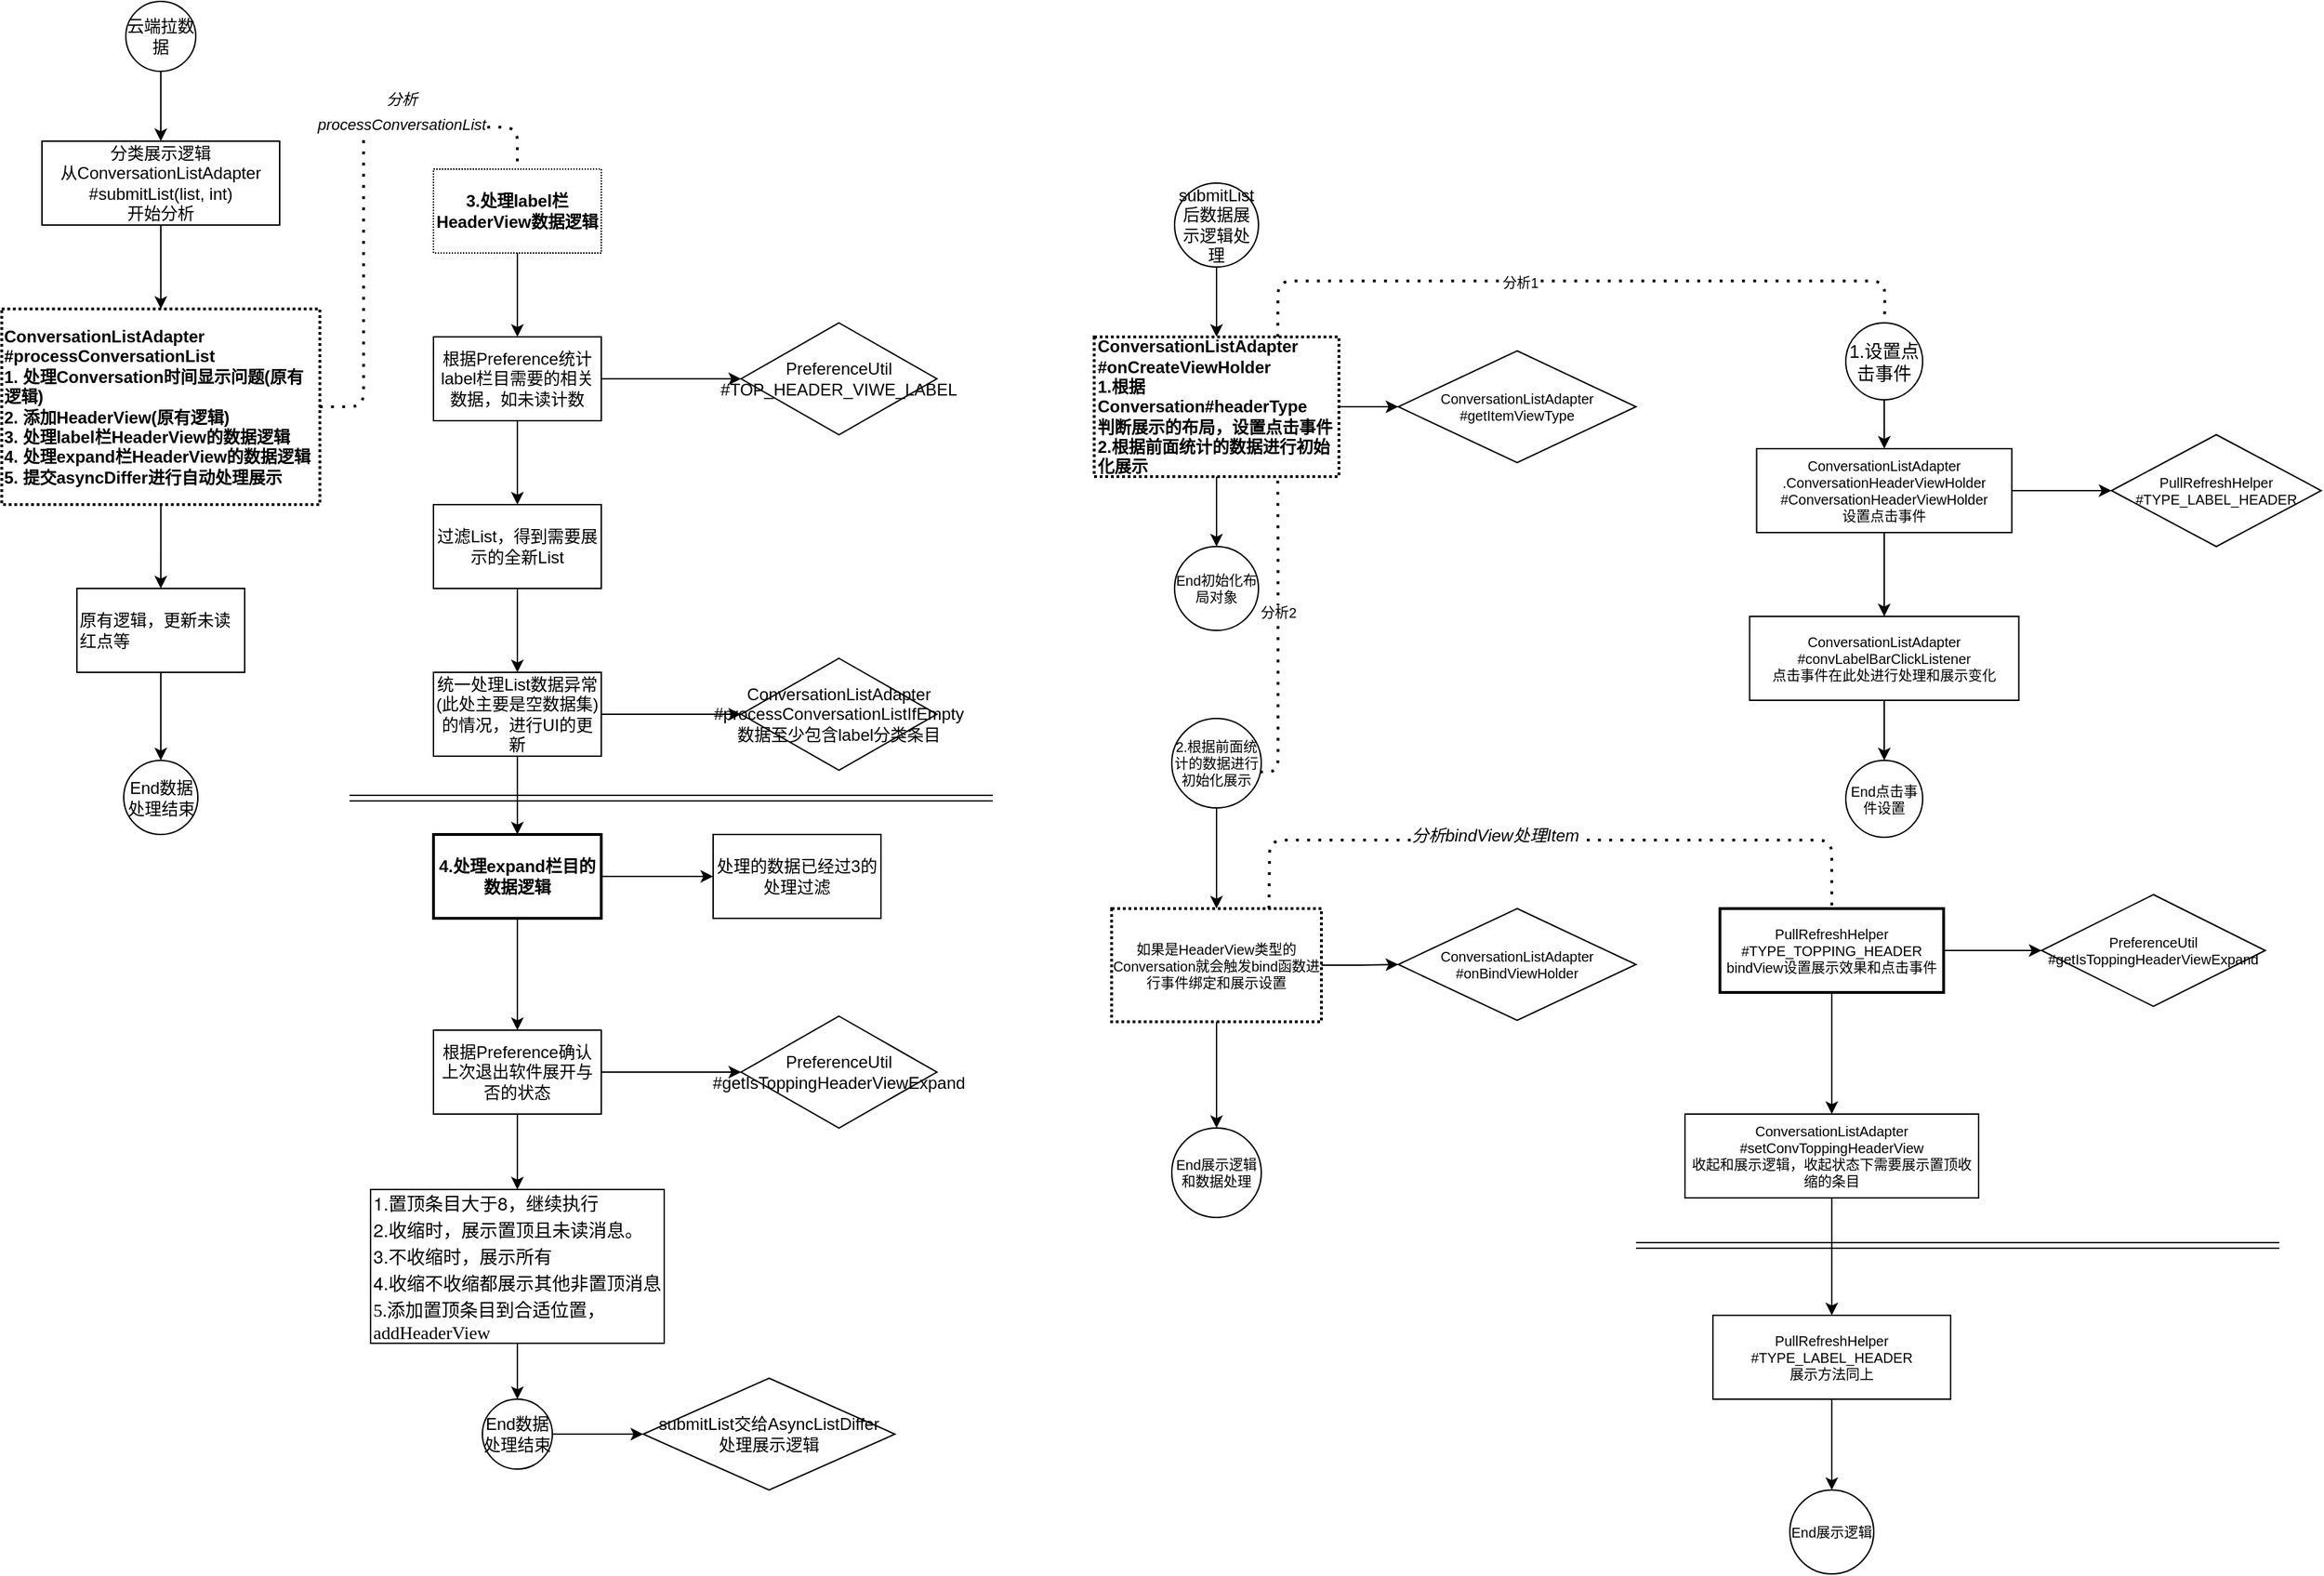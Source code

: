 <mxfile version="15.2.7" type="github">
  <diagram id="IGBvNR7luoZwhaY0mTcs" name="Page-1">
    <mxGraphModel dx="788" dy="512" grid="1" gridSize="10" guides="1" tooltips="1" connect="1" arrows="1" fold="1" page="1" pageScale="1" pageWidth="827" pageHeight="1169" math="0" shadow="0">
      <root>
        <mxCell id="0" />
        <mxCell id="1" parent="0" />
        <mxCell id="b08lvIi8KX81niR8Pxyj-5" value="" style="edgeStyle=orthogonalEdgeStyle;rounded=0;orthogonalLoop=1;jettySize=auto;html=1;" edge="1" parent="1" source="b08lvIi8KX81niR8Pxyj-1" target="b08lvIi8KX81niR8Pxyj-4">
          <mxGeometry relative="1" as="geometry" />
        </mxCell>
        <mxCell id="b08lvIi8KX81niR8Pxyj-1" value="分类展示逻辑&lt;br&gt;从ConversationListAdapter&lt;br&gt;#submitList(list, int)&lt;br&gt;开始分析" style="rounded=0;whiteSpace=wrap;html=1;" vertex="1" parent="1">
          <mxGeometry x="120" y="140" width="170" height="60" as="geometry" />
        </mxCell>
        <mxCell id="b08lvIi8KX81niR8Pxyj-3" style="edgeStyle=orthogonalEdgeStyle;rounded=0;orthogonalLoop=1;jettySize=auto;html=1;exitX=0.5;exitY=1;exitDx=0;exitDy=0;entryX=0.5;entryY=0;entryDx=0;entryDy=0;" edge="1" parent="1" source="b08lvIi8KX81niR8Pxyj-2" target="b08lvIi8KX81niR8Pxyj-1">
          <mxGeometry relative="1" as="geometry" />
        </mxCell>
        <mxCell id="b08lvIi8KX81niR8Pxyj-2" value="云端拉数据" style="ellipse;whiteSpace=wrap;html=1;aspect=fixed;" vertex="1" parent="1">
          <mxGeometry x="180" y="40" width="50" height="50" as="geometry" />
        </mxCell>
        <mxCell id="b08lvIi8KX81niR8Pxyj-7" value="" style="edgeStyle=orthogonalEdgeStyle;rounded=0;orthogonalLoop=1;jettySize=auto;html=1;" edge="1" parent="1" source="b08lvIi8KX81niR8Pxyj-4" target="b08lvIi8KX81niR8Pxyj-6">
          <mxGeometry relative="1" as="geometry" />
        </mxCell>
        <mxCell id="b08lvIi8KX81niR8Pxyj-4" value="&lt;div&gt;ConversationListAdapter&lt;/div&gt;&lt;div&gt;#processConversationList&lt;br&gt;&lt;/div&gt;&lt;div&gt;1. 处理Conversation时间显示问题(原有逻辑)&lt;/div&gt;&lt;div&gt;2. 添加HeaderView(原有逻辑)&lt;/div&gt;&lt;div&gt;3. 处理label栏HeaderView的数据逻辑&lt;/div&gt;&lt;div&gt;4. 处理expand栏HeaderView的数据逻辑&lt;/div&gt;&lt;div&gt;5. 提交asyncDiffer进行自动处理展示&lt;/div&gt;" style="whiteSpace=wrap;html=1;rounded=0;align=left;strokeWidth=2;dashed=1;dashPattern=1 1;fontStyle=1" vertex="1" parent="1">
          <mxGeometry x="91.25" y="260" width="227.5" height="140" as="geometry" />
        </mxCell>
        <mxCell id="b08lvIi8KX81niR8Pxyj-9" style="edgeStyle=orthogonalEdgeStyle;rounded=0;orthogonalLoop=1;jettySize=auto;html=1;exitX=0.5;exitY=1;exitDx=0;exitDy=0;entryX=0.5;entryY=0;entryDx=0;entryDy=0;" edge="1" parent="1" source="b08lvIi8KX81niR8Pxyj-6" target="b08lvIi8KX81niR8Pxyj-8">
          <mxGeometry relative="1" as="geometry" />
        </mxCell>
        <mxCell id="b08lvIi8KX81niR8Pxyj-6" value="原有逻辑，更新未读红点等" style="whiteSpace=wrap;html=1;rounded=0;align=left;" vertex="1" parent="1">
          <mxGeometry x="145" y="460" width="120" height="60" as="geometry" />
        </mxCell>
        <mxCell id="b08lvIi8KX81niR8Pxyj-8" value="End数据处理结束" style="ellipse;whiteSpace=wrap;html=1;aspect=fixed;align=center;" vertex="1" parent="1">
          <mxGeometry x="178.5" y="583" width="53" height="53" as="geometry" />
        </mxCell>
        <mxCell id="b08lvIi8KX81niR8Pxyj-12" value="" style="edgeStyle=orthogonalEdgeStyle;rounded=0;orthogonalLoop=1;jettySize=auto;html=1;" edge="1" parent="1" source="b08lvIi8KX81niR8Pxyj-10" target="b08lvIi8KX81niR8Pxyj-11">
          <mxGeometry relative="1" as="geometry" />
        </mxCell>
        <mxCell id="b08lvIi8KX81niR8Pxyj-10" value="3.处理label栏HeaderView数据逻辑" style="whiteSpace=wrap;html=1;align=center;dashed=1;dashPattern=1 1;fontStyle=1" vertex="1" parent="1">
          <mxGeometry x="400" y="160" width="120" height="60" as="geometry" />
        </mxCell>
        <mxCell id="b08lvIi8KX81niR8Pxyj-14" value="" style="edgeStyle=orthogonalEdgeStyle;rounded=0;orthogonalLoop=1;jettySize=auto;html=1;" edge="1" parent="1" source="b08lvIi8KX81niR8Pxyj-11" target="b08lvIi8KX81niR8Pxyj-13">
          <mxGeometry relative="1" as="geometry" />
        </mxCell>
        <mxCell id="b08lvIi8KX81niR8Pxyj-16" value="" style="edgeStyle=orthogonalEdgeStyle;rounded=0;orthogonalLoop=1;jettySize=auto;html=1;" edge="1" parent="1" source="b08lvIi8KX81niR8Pxyj-11" target="b08lvIi8KX81niR8Pxyj-15">
          <mxGeometry relative="1" as="geometry" />
        </mxCell>
        <mxCell id="b08lvIi8KX81niR8Pxyj-11" value="根据Preference统计label栏目需要的相关数据，如未读计数" style="whiteSpace=wrap;html=1;" vertex="1" parent="1">
          <mxGeometry x="400" y="280" width="120" height="60" as="geometry" />
        </mxCell>
        <mxCell id="b08lvIi8KX81niR8Pxyj-13" value="PreferenceUtil&lt;br&gt;#TOP_HEADER_VIWE_LABEL" style="rhombus;whiteSpace=wrap;html=1;" vertex="1" parent="1">
          <mxGeometry x="620" y="270" width="140" height="80" as="geometry" />
        </mxCell>
        <mxCell id="b08lvIi8KX81niR8Pxyj-18" value="" style="edgeStyle=orthogonalEdgeStyle;rounded=0;orthogonalLoop=1;jettySize=auto;html=1;" edge="1" parent="1" source="b08lvIi8KX81niR8Pxyj-15" target="b08lvIi8KX81niR8Pxyj-17">
          <mxGeometry relative="1" as="geometry" />
        </mxCell>
        <mxCell id="b08lvIi8KX81niR8Pxyj-15" value="过滤List，得到需要展示的全新List" style="whiteSpace=wrap;html=1;" vertex="1" parent="1">
          <mxGeometry x="400" y="400" width="120" height="60" as="geometry" />
        </mxCell>
        <mxCell id="b08lvIi8KX81niR8Pxyj-20" value="" style="edgeStyle=orthogonalEdgeStyle;rounded=0;orthogonalLoop=1;jettySize=auto;html=1;" edge="1" parent="1" source="b08lvIi8KX81niR8Pxyj-17" target="b08lvIi8KX81niR8Pxyj-19">
          <mxGeometry relative="1" as="geometry" />
        </mxCell>
        <mxCell id="b08lvIi8KX81niR8Pxyj-36" style="edgeStyle=orthogonalEdgeStyle;rounded=0;orthogonalLoop=1;jettySize=auto;html=1;exitX=0.5;exitY=1;exitDx=0;exitDy=0;entryX=0.5;entryY=0;entryDx=0;entryDy=0;labelBackgroundColor=#000000;strokeWidth=1;" edge="1" parent="1" source="b08lvIi8KX81niR8Pxyj-17" target="b08lvIi8KX81niR8Pxyj-21">
          <mxGeometry relative="1" as="geometry" />
        </mxCell>
        <mxCell id="b08lvIi8KX81niR8Pxyj-17" value="统一处理List数据异常(此处主要是空数据集)的情况，进行UI的更新" style="whiteSpace=wrap;html=1;" vertex="1" parent="1">
          <mxGeometry x="400" y="520" width="120" height="60" as="geometry" />
        </mxCell>
        <mxCell id="b08lvIi8KX81niR8Pxyj-19" value="ConversationListAdapter&lt;br&gt;#processConversationListIfEmpty&lt;br&gt;数据至少包含label分类条目" style="rhombus;whiteSpace=wrap;html=1;" vertex="1" parent="1">
          <mxGeometry x="620" y="510" width="140" height="80" as="geometry" />
        </mxCell>
        <mxCell id="b08lvIi8KX81niR8Pxyj-23" value="" style="edgeStyle=orthogonalEdgeStyle;rounded=0;orthogonalLoop=1;jettySize=auto;html=1;" edge="1" parent="1" source="b08lvIi8KX81niR8Pxyj-21" target="b08lvIi8KX81niR8Pxyj-22">
          <mxGeometry relative="1" as="geometry" />
        </mxCell>
        <mxCell id="b08lvIi8KX81niR8Pxyj-25" value="" style="edgeStyle=orthogonalEdgeStyle;rounded=0;orthogonalLoop=1;jettySize=auto;html=1;" edge="1" parent="1" source="b08lvIi8KX81niR8Pxyj-21" target="b08lvIi8KX81niR8Pxyj-24">
          <mxGeometry relative="1" as="geometry" />
        </mxCell>
        <mxCell id="b08lvIi8KX81niR8Pxyj-21" value="4.处理expand栏目的数据逻辑" style="whiteSpace=wrap;html=1;strokeWidth=2;align=center;fontStyle=1" vertex="1" parent="1">
          <mxGeometry x="400" y="636" width="120" height="60" as="geometry" />
        </mxCell>
        <mxCell id="b08lvIi8KX81niR8Pxyj-27" value="" style="edgeStyle=orthogonalEdgeStyle;rounded=0;orthogonalLoop=1;jettySize=auto;html=1;" edge="1" parent="1" source="b08lvIi8KX81niR8Pxyj-22" target="b08lvIi8KX81niR8Pxyj-26">
          <mxGeometry relative="1" as="geometry" />
        </mxCell>
        <mxCell id="b08lvIi8KX81niR8Pxyj-29" value="" style="edgeStyle=orthogonalEdgeStyle;rounded=0;orthogonalLoop=1;jettySize=auto;html=1;" edge="1" parent="1" source="b08lvIi8KX81niR8Pxyj-22" target="b08lvIi8KX81niR8Pxyj-28">
          <mxGeometry relative="1" as="geometry" />
        </mxCell>
        <mxCell id="b08lvIi8KX81niR8Pxyj-22" value="&lt;span&gt;根据Preference确认上次退出软件展开与否的状态&lt;/span&gt;" style="whiteSpace=wrap;html=1;fontStyle=0;strokeWidth=1;" vertex="1" parent="1">
          <mxGeometry x="400" y="776" width="120" height="60" as="geometry" />
        </mxCell>
        <mxCell id="b08lvIi8KX81niR8Pxyj-24" value="处理的数据已经过3的处理过滤" style="whiteSpace=wrap;html=1;fontStyle=0;strokeWidth=1;" vertex="1" parent="1">
          <mxGeometry x="600" y="636" width="120" height="60" as="geometry" />
        </mxCell>
        <mxCell id="b08lvIi8KX81niR8Pxyj-26" value="PreferenceUtil&lt;br&gt;#getIsToppingHeaderViewExpand" style="rhombus;whiteSpace=wrap;html=1;fontStyle=0;strokeWidth=1;" vertex="1" parent="1">
          <mxGeometry x="620" y="766" width="140" height="80" as="geometry" />
        </mxCell>
        <mxCell id="b08lvIi8KX81niR8Pxyj-32" style="edgeStyle=orthogonalEdgeStyle;rounded=0;orthogonalLoop=1;jettySize=auto;html=1;exitX=0.5;exitY=1;exitDx=0;exitDy=0;entryX=0.5;entryY=0;entryDx=0;entryDy=0;labelBackgroundColor=#000000;strokeWidth=1;" edge="1" parent="1" source="b08lvIi8KX81niR8Pxyj-28" target="b08lvIi8KX81niR8Pxyj-31">
          <mxGeometry relative="1" as="geometry" />
        </mxCell>
        <mxCell id="b08lvIi8KX81niR8Pxyj-28" value="&lt;p class=&quot;p1&quot; style=&quot;margin: 0px ; font-stretch: normal ; font-size: 13px ; line-height: normal ; font-family: &amp;#34;helvetica neue&amp;#34;&quot;&gt;1.置顶条目大于8，继续执行&lt;/p&gt;&lt;p class=&quot;p1&quot; style=&quot;margin: 0px ; font-stretch: normal ; font-size: 13px ; line-height: normal ; font-family: &amp;#34;helvetica neue&amp;#34;&quot;&gt;2.收缩时，展示置顶且未读消息。&lt;/p&gt;&lt;p class=&quot;p1&quot; style=&quot;margin: 0px ; font-stretch: normal ; font-size: 13px ; line-height: normal ; font-family: &amp;#34;helvetica neue&amp;#34;&quot;&gt;3.不收缩时，展示所有&lt;/p&gt;&lt;p class=&quot;p2&quot; style=&quot;margin: 0px ; font-stretch: normal ; font-size: 13px ; line-height: normal ; font-family: &amp;#34;pingfang sc&amp;#34;&quot;&gt;&lt;span class=&quot;s1&quot; style=&quot;font-stretch: normal ; line-height: normal ; font-family: &amp;#34;helvetica neue&amp;#34;&quot;&gt;4.&lt;/span&gt;收缩不收缩都展示其他非置顶消息&lt;/p&gt;&lt;p class=&quot;p2&quot; style=&quot;margin: 0px ; font-stretch: normal ; font-size: 13px ; line-height: normal ; font-family: &amp;#34;pingfang sc&amp;#34;&quot;&gt;5.添加置顶条目到合适位置，addHeaderView&lt;/p&gt;" style="whiteSpace=wrap;html=1;fontStyle=0;strokeWidth=1;align=left;" vertex="1" parent="1">
          <mxGeometry x="355" y="890" width="210" height="110" as="geometry" />
        </mxCell>
        <mxCell id="b08lvIi8KX81niR8Pxyj-30" value="" style="shape=link;html=1;labelBackgroundColor=#000000;strokeWidth=1;" edge="1" parent="1">
          <mxGeometry width="100" relative="1" as="geometry">
            <mxPoint x="340" y="610" as="sourcePoint" />
            <mxPoint x="800" y="610" as="targetPoint" />
          </mxGeometry>
        </mxCell>
        <mxCell id="b08lvIi8KX81niR8Pxyj-35" value="" style="edgeStyle=orthogonalEdgeStyle;rounded=0;orthogonalLoop=1;jettySize=auto;html=1;labelBackgroundColor=#000000;strokeWidth=1;" edge="1" parent="1" source="b08lvIi8KX81niR8Pxyj-31" target="b08lvIi8KX81niR8Pxyj-34">
          <mxGeometry relative="1" as="geometry" />
        </mxCell>
        <mxCell id="b08lvIi8KX81niR8Pxyj-31" value="End数据处理结束" style="ellipse;whiteSpace=wrap;html=1;aspect=fixed;strokeWidth=1;align=center;" vertex="1" parent="1">
          <mxGeometry x="435" y="1040" width="50" height="50" as="geometry" />
        </mxCell>
        <mxCell id="b08lvIi8KX81niR8Pxyj-46" value="" style="edgeStyle=orthogonalEdgeStyle;rounded=0;orthogonalLoop=1;jettySize=auto;html=1;labelBackgroundColor=#000000;fontSize=12;strokeWidth=1;" edge="1" parent="1" source="b08lvIi8KX81niR8Pxyj-33" target="b08lvIi8KX81niR8Pxyj-45">
          <mxGeometry relative="1" as="geometry" />
        </mxCell>
        <mxCell id="b08lvIi8KX81niR8Pxyj-48" style="edgeStyle=orthogonalEdgeStyle;rounded=0;orthogonalLoop=1;jettySize=auto;html=1;exitX=0.5;exitY=1;exitDx=0;exitDy=0;entryX=0.5;entryY=0;entryDx=0;entryDy=0;labelBackgroundColor=#000000;fontSize=12;strokeWidth=1;" edge="1" parent="1" source="b08lvIi8KX81niR8Pxyj-33" target="b08lvIi8KX81niR8Pxyj-47">
          <mxGeometry relative="1" as="geometry" />
        </mxCell>
        <mxCell id="b08lvIi8KX81niR8Pxyj-33" value="&lt;span style=&quot;text-align: center&quot;&gt;ConversationListAdapter&lt;/span&gt;&lt;br style=&quot;text-align: center&quot;&gt;&lt;span style=&quot;text-align: center&quot;&gt;#onCreateViewHolder&lt;/span&gt;&lt;br&gt;1.根据Conversation#headerType&lt;br&gt;判断展示的布局，设置点击事件&lt;br&gt;2.根据前面统计的数据进行初始化展示" style="rounded=0;whiteSpace=wrap;html=1;strokeWidth=2;align=left;dashed=1;dashPattern=1 1;fontStyle=1" vertex="1" parent="1">
          <mxGeometry x="872.5" y="280" width="175" height="100" as="geometry" />
        </mxCell>
        <mxCell id="b08lvIi8KX81niR8Pxyj-34" value="submitList交给AsyncListDiffer&lt;br&gt;处理展示逻辑" style="rhombus;whiteSpace=wrap;html=1;strokeWidth=1;" vertex="1" parent="1">
          <mxGeometry x="550" y="1025" width="180" height="80" as="geometry" />
        </mxCell>
        <mxCell id="b08lvIi8KX81niR8Pxyj-39" value="" style="endArrow=none;dashed=1;html=1;dashPattern=1 3;strokeWidth=2;labelBackgroundColor=#000000;exitX=1;exitY=0.5;exitDx=0;exitDy=0;entryX=0.5;entryY=0;entryDx=0;entryDy=0;" edge="1" parent="1" source="b08lvIi8KX81niR8Pxyj-4" target="b08lvIi8KX81niR8Pxyj-10">
          <mxGeometry width="50" height="50" relative="1" as="geometry">
            <mxPoint x="330" y="220" as="sourcePoint" />
            <mxPoint x="380" y="170" as="targetPoint" />
            <Array as="points">
              <mxPoint x="350" y="330" />
              <mxPoint x="350" y="130" />
              <mxPoint x="460" y="130" />
            </Array>
          </mxGeometry>
        </mxCell>
        <mxCell id="b08lvIi8KX81niR8Pxyj-40" value="&lt;font style=&quot;font-size: 11px&quot;&gt;分析&lt;br style=&quot;font-size: 11px&quot;&gt;processConversationList&lt;/font&gt;" style="edgeLabel;html=1;align=center;verticalAlign=bottom;resizable=0;points=[];fontSize=15;fontStyle=2;horizontal=1;" vertex="1" connectable="0" parent="b08lvIi8KX81niR8Pxyj-39">
          <mxGeometry x="0.265" y="3" relative="1" as="geometry">
            <mxPoint x="23" y="10" as="offset" />
          </mxGeometry>
        </mxCell>
        <mxCell id="b08lvIi8KX81niR8Pxyj-44" style="edgeStyle=orthogonalEdgeStyle;rounded=0;orthogonalLoop=1;jettySize=auto;html=1;exitX=0.5;exitY=1;exitDx=0;exitDy=0;entryX=0.5;entryY=0;entryDx=0;entryDy=0;labelBackgroundColor=#000000;fontSize=12;strokeWidth=1;" edge="1" parent="1" source="b08lvIi8KX81niR8Pxyj-43" target="b08lvIi8KX81niR8Pxyj-33">
          <mxGeometry relative="1" as="geometry" />
        </mxCell>
        <mxCell id="b08lvIi8KX81niR8Pxyj-43" value="submitList后数据展示逻辑处理" style="ellipse;whiteSpace=wrap;html=1;aspect=fixed;fontSize=12;strokeWidth=1;align=center;verticalAlign=middle;" vertex="1" parent="1">
          <mxGeometry x="930" y="170" width="60" height="60" as="geometry" />
        </mxCell>
        <mxCell id="b08lvIi8KX81niR8Pxyj-45" value="ConversationListAdapter&lt;br style=&quot;font-size: 10px;&quot;&gt;#getItemViewType" style="rhombus;whiteSpace=wrap;html=1;rounded=0;strokeWidth=1;fontSize=10;" vertex="1" parent="1">
          <mxGeometry x="1090" y="290" width="170" height="80" as="geometry" />
        </mxCell>
        <mxCell id="b08lvIi8KX81niR8Pxyj-47" value="End初始化布局对象" style="ellipse;whiteSpace=wrap;html=1;aspect=fixed;fontSize=10;strokeWidth=1;align=center;verticalAlign=middle;" vertex="1" parent="1">
          <mxGeometry x="930" y="430" width="60" height="60" as="geometry" />
        </mxCell>
        <mxCell id="b08lvIi8KX81niR8Pxyj-54" value="" style="edgeStyle=orthogonalEdgeStyle;rounded=0;orthogonalLoop=1;jettySize=auto;html=1;labelBackgroundColor=#000000;fontSize=10;strokeWidth=1;" edge="1" parent="1" source="b08lvIi8KX81niR8Pxyj-52" target="b08lvIi8KX81niR8Pxyj-53">
          <mxGeometry relative="1" as="geometry" />
        </mxCell>
        <mxCell id="b08lvIi8KX81niR8Pxyj-52" value="2.根据前面统计的数据进行初始化展示" style="ellipse;whiteSpace=wrap;html=1;aspect=fixed;fontSize=10;strokeWidth=1;align=center;verticalAlign=middle;" vertex="1" parent="1">
          <mxGeometry x="928" y="553" width="64" height="64" as="geometry" />
        </mxCell>
        <mxCell id="b08lvIi8KX81niR8Pxyj-56" value="" style="edgeStyle=orthogonalEdgeStyle;rounded=0;orthogonalLoop=1;jettySize=auto;html=1;labelBackgroundColor=#000000;fontSize=10;strokeWidth=1;" edge="1" parent="1" source="b08lvIi8KX81niR8Pxyj-53" target="b08lvIi8KX81niR8Pxyj-55">
          <mxGeometry relative="1" as="geometry" />
        </mxCell>
        <mxCell id="b08lvIi8KX81niR8Pxyj-58" style="edgeStyle=orthogonalEdgeStyle;rounded=0;orthogonalLoop=1;jettySize=auto;html=1;exitX=0.5;exitY=1;exitDx=0;exitDy=0;entryX=0.5;entryY=0;entryDx=0;entryDy=0;labelBackgroundColor=#000000;fontSize=10;strokeWidth=1;" edge="1" parent="1" source="b08lvIi8KX81niR8Pxyj-53" target="b08lvIi8KX81niR8Pxyj-57">
          <mxGeometry relative="1" as="geometry" />
        </mxCell>
        <mxCell id="b08lvIi8KX81niR8Pxyj-53" value="如果是HeaderView类型的Conversation就会触发bind函数进行事件绑定和展示设置" style="whiteSpace=wrap;html=1;strokeWidth=2;dashed=1;dashPattern=1 1;fontSize=10;" vertex="1" parent="1">
          <mxGeometry x="885" y="689" width="150" height="81" as="geometry" />
        </mxCell>
        <mxCell id="b08lvIi8KX81niR8Pxyj-55" value="ConversationListAdapter&lt;br style=&quot;font-size: 10px;&quot;&gt;#onBindViewHolder" style="rhombus;whiteSpace=wrap;html=1;strokeWidth=1;fontSize=10;" vertex="1" parent="1">
          <mxGeometry x="1090" y="689" width="170" height="80" as="geometry" />
        </mxCell>
        <mxCell id="b08lvIi8KX81niR8Pxyj-57" value="End展示逻辑和数据处理" style="ellipse;whiteSpace=wrap;html=1;aspect=fixed;fontSize=10;strokeWidth=1;align=center;verticalAlign=middle;" vertex="1" parent="1">
          <mxGeometry x="928" y="846" width="64" height="64" as="geometry" />
        </mxCell>
        <mxCell id="b08lvIi8KX81niR8Pxyj-61" value="" style="edgeStyle=orthogonalEdgeStyle;rounded=0;orthogonalLoop=1;jettySize=auto;html=1;labelBackgroundColor=#000000;fontSize=10;strokeWidth=1;" edge="1" parent="1" source="b08lvIi8KX81niR8Pxyj-59" target="b08lvIi8KX81niR8Pxyj-60">
          <mxGeometry relative="1" as="geometry" />
        </mxCell>
        <mxCell id="b08lvIi8KX81niR8Pxyj-63" value="" style="edgeStyle=orthogonalEdgeStyle;rounded=0;orthogonalLoop=1;jettySize=auto;html=1;labelBackgroundColor=#000000;fontSize=10;strokeWidth=1;" edge="1" parent="1" source="b08lvIi8KX81niR8Pxyj-59" target="b08lvIi8KX81niR8Pxyj-62">
          <mxGeometry relative="1" as="geometry" />
        </mxCell>
        <mxCell id="b08lvIi8KX81niR8Pxyj-59" value="&lt;font style=&quot;font-size: 10px&quot;&gt;PullRefreshHelper&lt;br style=&quot;font-size: 10px&quot;&gt;#TYPE_TOPPING_HEADER&lt;br style=&quot;font-size: 10px&quot;&gt;bindView设置展示效果和点击事件&lt;/font&gt;" style="whiteSpace=wrap;html=1;fontSize=10;strokeWidth=2;align=center;verticalAlign=middle;" vertex="1" parent="1">
          <mxGeometry x="1320" y="689" width="160" height="60" as="geometry" />
        </mxCell>
        <mxCell id="b08lvIi8KX81niR8Pxyj-60" value="PreferenceUtil&lt;br style=&quot;font-size: 10px;&quot;&gt;#getIsToppingHeaderViewExpand" style="rhombus;whiteSpace=wrap;html=1;strokeWidth=1;fontSize=10;" vertex="1" parent="1">
          <mxGeometry x="1550" y="679" width="160" height="80" as="geometry" />
        </mxCell>
        <mxCell id="b08lvIi8KX81niR8Pxyj-67" value="" style="edgeStyle=orthogonalEdgeStyle;rounded=0;orthogonalLoop=1;jettySize=auto;html=1;labelBackgroundColor=#000000;fontSize=10;strokeWidth=1;" edge="1" parent="1" source="b08lvIi8KX81niR8Pxyj-62" target="b08lvIi8KX81niR8Pxyj-66">
          <mxGeometry relative="1" as="geometry" />
        </mxCell>
        <mxCell id="b08lvIi8KX81niR8Pxyj-62" value="ConversationListAdapter&lt;br style=&quot;font-size: 10px;&quot;&gt;#setConvToppingHeaderView&lt;br style=&quot;font-size: 10px;&quot;&gt;收起和展示逻辑，收起状态下需要展示置顶收缩的条目" style="whiteSpace=wrap;html=1;strokeWidth=1;fontSize=10;" vertex="1" parent="1">
          <mxGeometry x="1295" y="836" width="210" height="60" as="geometry" />
        </mxCell>
        <mxCell id="b08lvIi8KX81niR8Pxyj-64" value="" style="shape=link;html=1;labelBackgroundColor=#000000;strokeWidth=1;" edge="1" parent="1">
          <mxGeometry width="100" relative="1" as="geometry">
            <mxPoint x="1260" y="930" as="sourcePoint" />
            <mxPoint x="1720" y="930" as="targetPoint" />
          </mxGeometry>
        </mxCell>
        <mxCell id="b08lvIi8KX81niR8Pxyj-69" style="edgeStyle=orthogonalEdgeStyle;rounded=0;orthogonalLoop=1;jettySize=auto;html=1;exitX=0.5;exitY=1;exitDx=0;exitDy=0;entryX=0.5;entryY=0;entryDx=0;entryDy=0;labelBackgroundColor=#000000;fontSize=10;strokeWidth=1;" edge="1" parent="1" source="b08lvIi8KX81niR8Pxyj-66" target="b08lvIi8KX81niR8Pxyj-68">
          <mxGeometry relative="1" as="geometry" />
        </mxCell>
        <mxCell id="b08lvIi8KX81niR8Pxyj-66" value="PullRefreshHelper&lt;br style=&quot;font-size: 10px;&quot;&gt;#TYPE_LABEL_HEADER&lt;br style=&quot;font-size: 10px;&quot;&gt;展示方法同上" style="whiteSpace=wrap;html=1;strokeWidth=1;fontSize=10;" vertex="1" parent="1">
          <mxGeometry x="1315" y="980" width="170" height="60" as="geometry" />
        </mxCell>
        <mxCell id="b08lvIi8KX81niR8Pxyj-68" value="End展示逻辑" style="ellipse;whiteSpace=wrap;html=1;aspect=fixed;fontSize=10;strokeWidth=1;align=center;verticalAlign=middle;" vertex="1" parent="1">
          <mxGeometry x="1370" y="1105" width="60" height="60" as="geometry" />
        </mxCell>
        <mxCell id="b08lvIi8KX81niR8Pxyj-70" value="" style="endArrow=none;dashed=1;html=1;dashPattern=1 3;strokeWidth=2;labelBackgroundColor=#000000;fontSize=10;exitX=0.75;exitY=0;exitDx=0;exitDy=0;entryX=0.5;entryY=0;entryDx=0;entryDy=0;" edge="1" parent="1" source="b08lvIi8KX81niR8Pxyj-53" target="b08lvIi8KX81niR8Pxyj-59">
          <mxGeometry width="50" height="50" relative="1" as="geometry">
            <mxPoint x="1190" y="660" as="sourcePoint" />
            <mxPoint x="1240" y="610" as="targetPoint" />
            <Array as="points">
              <mxPoint x="998" y="640" />
              <mxPoint x="1400" y="640" />
            </Array>
          </mxGeometry>
        </mxCell>
        <mxCell id="b08lvIi8KX81niR8Pxyj-71" value="分析bindView处理Item" style="edgeLabel;html=1;align=center;verticalAlign=middle;resizable=0;points=[];fontSize=12;fontStyle=2" vertex="1" connectable="0" parent="b08lvIi8KX81niR8Pxyj-70">
          <mxGeometry x="-0.16" y="3" relative="1" as="geometry">
            <mxPoint as="offset" />
          </mxGeometry>
        </mxCell>
        <mxCell id="b08lvIi8KX81niR8Pxyj-74" value="" style="edgeStyle=orthogonalEdgeStyle;rounded=0;orthogonalLoop=1;jettySize=auto;html=1;labelBackgroundColor=#000000;fontSize=13;strokeWidth=1;" edge="1" parent="1" source="b08lvIi8KX81niR8Pxyj-72" target="b08lvIi8KX81niR8Pxyj-73">
          <mxGeometry relative="1" as="geometry" />
        </mxCell>
        <mxCell id="b08lvIi8KX81niR8Pxyj-72" value="1.设置点击事件" style="ellipse;whiteSpace=wrap;html=1;aspect=fixed;fontSize=13;strokeWidth=1;align=center;verticalAlign=middle;" vertex="1" parent="1">
          <mxGeometry x="1410" y="270" width="55" height="55" as="geometry" />
        </mxCell>
        <mxCell id="b08lvIi8KX81niR8Pxyj-76" value="" style="edgeStyle=orthogonalEdgeStyle;rounded=0;orthogonalLoop=1;jettySize=auto;html=1;labelBackgroundColor=#000000;fontSize=10;strokeWidth=1;" edge="1" parent="1" source="b08lvIi8KX81niR8Pxyj-73" target="b08lvIi8KX81niR8Pxyj-75">
          <mxGeometry relative="1" as="geometry" />
        </mxCell>
        <mxCell id="b08lvIi8KX81niR8Pxyj-78" value="" style="edgeStyle=orthogonalEdgeStyle;rounded=0;orthogonalLoop=1;jettySize=auto;html=1;labelBackgroundColor=#000000;fontSize=10;strokeWidth=1;" edge="1" parent="1" source="b08lvIi8KX81niR8Pxyj-73" target="b08lvIi8KX81niR8Pxyj-77">
          <mxGeometry relative="1" as="geometry" />
        </mxCell>
        <mxCell id="b08lvIi8KX81niR8Pxyj-73" value="ConversationListAdapter&lt;br style=&quot;font-size: 10px&quot;&gt;.ConversationHeaderViewHolder&lt;br style=&quot;font-size: 10px&quot;&gt;#ConversationHeaderViewHolder&lt;br&gt;设置点击事件" style="whiteSpace=wrap;html=1;fontSize=10;strokeWidth=1;" vertex="1" parent="1">
          <mxGeometry x="1346.25" y="360" width="182.5" height="60" as="geometry" />
        </mxCell>
        <mxCell id="b08lvIi8KX81niR8Pxyj-75" value="&lt;span style=&quot;font-size: 10px&quot;&gt;PullRefreshHelper&lt;br&gt;#TYPE_LABEL_HEADER&lt;/span&gt;" style="rhombus;whiteSpace=wrap;html=1;fontSize=10;strokeWidth=1;" vertex="1" parent="1">
          <mxGeometry x="1600" y="350" width="150" height="80" as="geometry" />
        </mxCell>
        <mxCell id="b08lvIi8KX81niR8Pxyj-80" style="edgeStyle=orthogonalEdgeStyle;rounded=0;orthogonalLoop=1;jettySize=auto;html=1;exitX=0.5;exitY=1;exitDx=0;exitDy=0;entryX=0.5;entryY=0;entryDx=0;entryDy=0;labelBackgroundColor=#000000;fontSize=10;strokeWidth=1;" edge="1" parent="1" source="b08lvIi8KX81niR8Pxyj-77" target="b08lvIi8KX81niR8Pxyj-79">
          <mxGeometry relative="1" as="geometry" />
        </mxCell>
        <mxCell id="b08lvIi8KX81niR8Pxyj-77" value="&lt;span style=&quot;font-size: 10px&quot;&gt;ConversationListAdapter&lt;br&gt;#convLabelBarClickListener&lt;br&gt;点击事件在此处进行处理和展示变化&lt;br&gt;&lt;/span&gt;" style="whiteSpace=wrap;html=1;fontSize=10;strokeWidth=1;" vertex="1" parent="1">
          <mxGeometry x="1341.25" y="480" width="192.5" height="60" as="geometry" />
        </mxCell>
        <mxCell id="b08lvIi8KX81niR8Pxyj-79" value="End点击事件设置" style="ellipse;whiteSpace=wrap;html=1;aspect=fixed;fontSize=10;strokeWidth=1;align=center;verticalAlign=middle;" vertex="1" parent="1">
          <mxGeometry x="1410" y="583" width="55" height="55" as="geometry" />
        </mxCell>
        <mxCell id="b08lvIi8KX81niR8Pxyj-81" value="" style="endArrow=none;dashed=1;html=1;dashPattern=1 3;strokeWidth=2;labelBackgroundColor=#000000;fontSize=10;exitX=0.75;exitY=0;exitDx=0;exitDy=0;" edge="1" parent="1" source="b08lvIi8KX81niR8Pxyj-33" target="b08lvIi8KX81niR8Pxyj-72">
          <mxGeometry width="50" height="50" relative="1" as="geometry">
            <mxPoint x="1100" y="310" as="sourcePoint" />
            <mxPoint x="1150" y="260" as="targetPoint" />
            <Array as="points">
              <mxPoint x="1004" y="240" />
              <mxPoint x="1438" y="240" />
            </Array>
          </mxGeometry>
        </mxCell>
        <mxCell id="b08lvIi8KX81niR8Pxyj-84" value="分析1" style="edgeLabel;html=1;align=center;verticalAlign=middle;resizable=0;points=[];fontSize=10;" vertex="1" connectable="0" parent="b08lvIi8KX81niR8Pxyj-81">
          <mxGeometry x="-0.155" y="-1" relative="1" as="geometry">
            <mxPoint as="offset" />
          </mxGeometry>
        </mxCell>
        <mxCell id="b08lvIi8KX81niR8Pxyj-82" value="" style="endArrow=none;dashed=1;html=1;dashPattern=1 3;strokeWidth=2;labelBackgroundColor=#000000;fontSize=10;entryX=0.75;entryY=1;entryDx=0;entryDy=0;exitX=0.987;exitY=0.599;exitDx=0;exitDy=0;exitPerimeter=0;" edge="1" parent="1" source="b08lvIi8KX81niR8Pxyj-52" target="b08lvIi8KX81niR8Pxyj-33">
          <mxGeometry width="50" height="50" relative="1" as="geometry">
            <mxPoint x="1010" y="530" as="sourcePoint" />
            <mxPoint x="1060" y="480" as="targetPoint" />
            <Array as="points">
              <mxPoint x="1004" y="591" />
              <mxPoint x="1004" y="430" />
            </Array>
          </mxGeometry>
        </mxCell>
        <mxCell id="b08lvIi8KX81niR8Pxyj-83" value="分析2" style="edgeLabel;html=1;align=center;verticalAlign=middle;resizable=0;points=[];fontSize=10;" vertex="1" connectable="0" parent="b08lvIi8KX81niR8Pxyj-82">
          <mxGeometry x="0.139" relative="1" as="geometry">
            <mxPoint as="offset" />
          </mxGeometry>
        </mxCell>
      </root>
    </mxGraphModel>
  </diagram>
</mxfile>

